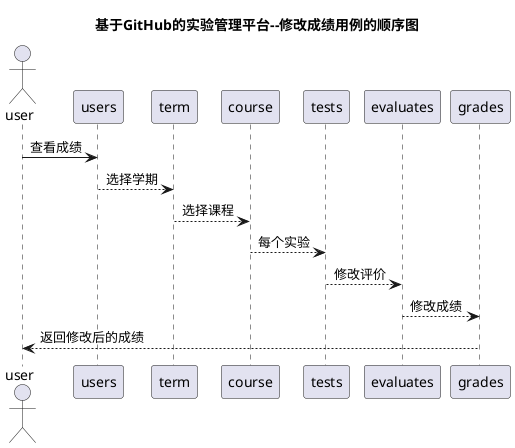 @startuml
title 基于GitHub的实验管理平台--修改成绩用例的顺序图
actor user
user ->users:查看成绩
	users --> term:选择学期
	term --> course:选择课程
	course --> tests:每个实验
	tests --> evaluates:修改评价
    evaluates --> grades:修改成绩
     grades --> user:返回修改后的成绩
@enduml